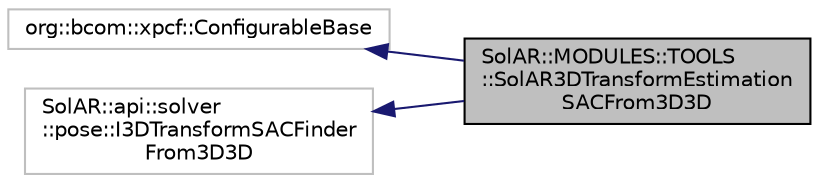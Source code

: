 digraph "SolAR::MODULES::TOOLS::SolAR3DTransformEstimationSACFrom3D3D"
{
 // LATEX_PDF_SIZE
  edge [fontname="Helvetica",fontsize="10",labelfontname="Helvetica",labelfontsize="10"];
  node [fontname="Helvetica",fontsize="10",shape=record];
  rankdir="LR";
  Node1 [label="SolAR::MODULES::TOOLS\l::SolAR3DTransformEstimation\lSACFrom3D3D",height=0.2,width=0.4,color="black", fillcolor="grey75", style="filled", fontcolor="black",tooltip="Finds the 3D transform of 3D-3D points correspondences with a SAmple Consensus. UUID: 3b7a1117-8b59-4..."];
  Node2 -> Node1 [dir="back",color="midnightblue",fontsize="10",style="solid",fontname="Helvetica"];
  Node2 [label="org::bcom::xpcf::ConfigurableBase",height=0.2,width=0.4,color="grey75", fillcolor="white", style="filled",tooltip=" "];
  Node3 -> Node1 [dir="back",color="midnightblue",fontsize="10",style="solid",fontname="Helvetica"];
  Node3 [label="SolAR::api::solver\l::pose::I3DTransformSACFinder\lFrom3D3D",height=0.2,width=0.4,color="grey75", fillcolor="white", style="filled",tooltip=" "];
}
